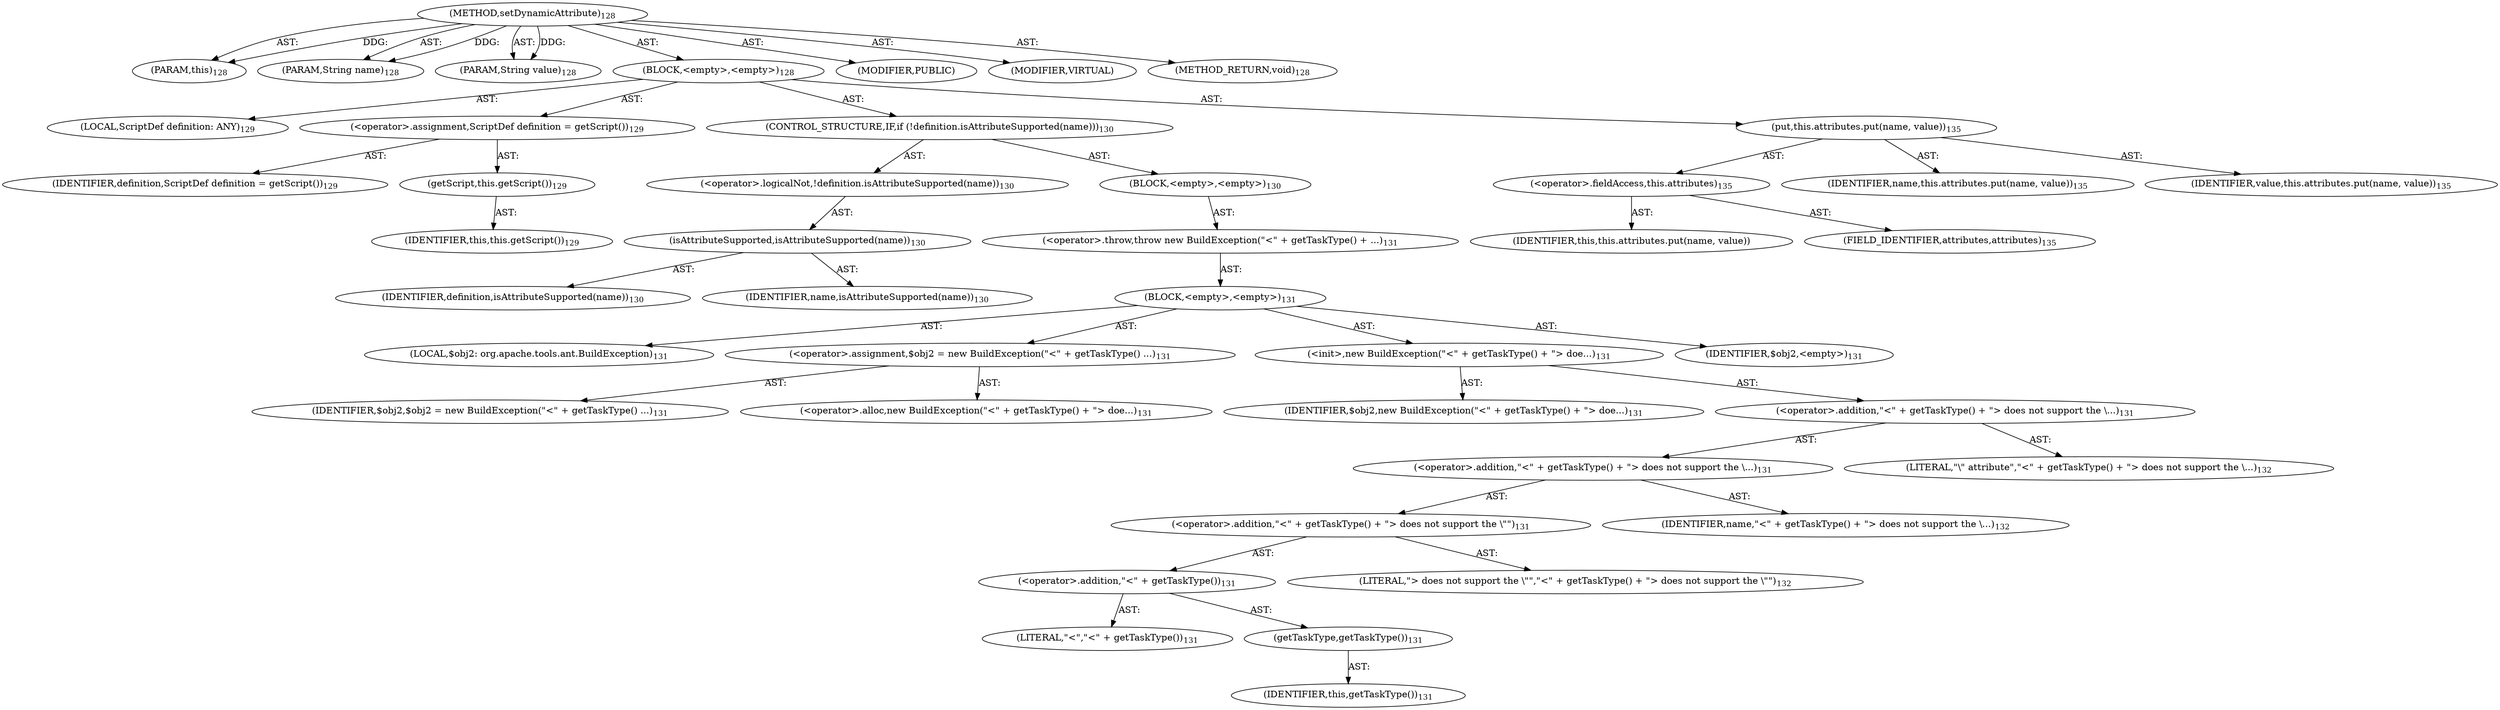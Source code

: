 digraph "setDynamicAttribute" {  
"111669149699" [label = <(METHOD,setDynamicAttribute)<SUB>128</SUB>> ]
"115964116995" [label = <(PARAM,this)<SUB>128</SUB>> ]
"115964116997" [label = <(PARAM,String name)<SUB>128</SUB>> ]
"115964116998" [label = <(PARAM,String value)<SUB>128</SUB>> ]
"25769803784" [label = <(BLOCK,&lt;empty&gt;,&lt;empty&gt;)<SUB>128</SUB>> ]
"94489280519" [label = <(LOCAL,ScriptDef definition: ANY)<SUB>129</SUB>> ]
"30064771113" [label = <(&lt;operator&gt;.assignment,ScriptDef definition = getScript())<SUB>129</SUB>> ]
"68719476775" [label = <(IDENTIFIER,definition,ScriptDef definition = getScript())<SUB>129</SUB>> ]
"30064771114" [label = <(getScript,this.getScript())<SUB>129</SUB>> ]
"68719476741" [label = <(IDENTIFIER,this,this.getScript())<SUB>129</SUB>> ]
"47244640259" [label = <(CONTROL_STRUCTURE,IF,if (!definition.isAttributeSupported(name)))<SUB>130</SUB>> ]
"30064771115" [label = <(&lt;operator&gt;.logicalNot,!definition.isAttributeSupported(name))<SUB>130</SUB>> ]
"30064771116" [label = <(isAttributeSupported,isAttributeSupported(name))<SUB>130</SUB>> ]
"68719476776" [label = <(IDENTIFIER,definition,isAttributeSupported(name))<SUB>130</SUB>> ]
"68719476777" [label = <(IDENTIFIER,name,isAttributeSupported(name))<SUB>130</SUB>> ]
"25769803785" [label = <(BLOCK,&lt;empty&gt;,&lt;empty&gt;)<SUB>130</SUB>> ]
"30064771117" [label = <(&lt;operator&gt;.throw,throw new BuildException(&quot;&lt;&quot; + getTaskType() + ...)<SUB>131</SUB>> ]
"25769803786" [label = <(BLOCK,&lt;empty&gt;,&lt;empty&gt;)<SUB>131</SUB>> ]
"94489280520" [label = <(LOCAL,$obj2: org.apache.tools.ant.BuildException)<SUB>131</SUB>> ]
"30064771118" [label = <(&lt;operator&gt;.assignment,$obj2 = new BuildException(&quot;&lt;&quot; + getTaskType() ...)<SUB>131</SUB>> ]
"68719476778" [label = <(IDENTIFIER,$obj2,$obj2 = new BuildException(&quot;&lt;&quot; + getTaskType() ...)<SUB>131</SUB>> ]
"30064771119" [label = <(&lt;operator&gt;.alloc,new BuildException(&quot;&lt;&quot; + getTaskType() + &quot;&gt; doe...)<SUB>131</SUB>> ]
"30064771120" [label = <(&lt;init&gt;,new BuildException(&quot;&lt;&quot; + getTaskType() + &quot;&gt; doe...)<SUB>131</SUB>> ]
"68719476779" [label = <(IDENTIFIER,$obj2,new BuildException(&quot;&lt;&quot; + getTaskType() + &quot;&gt; doe...)<SUB>131</SUB>> ]
"30064771121" [label = <(&lt;operator&gt;.addition,&quot;&lt;&quot; + getTaskType() + &quot;&gt; does not support the \...)<SUB>131</SUB>> ]
"30064771122" [label = <(&lt;operator&gt;.addition,&quot;&lt;&quot; + getTaskType() + &quot;&gt; does not support the \...)<SUB>131</SUB>> ]
"30064771123" [label = <(&lt;operator&gt;.addition,&quot;&lt;&quot; + getTaskType() + &quot;&gt; does not support the \&quot;&quot;)<SUB>131</SUB>> ]
"30064771124" [label = <(&lt;operator&gt;.addition,&quot;&lt;&quot; + getTaskType())<SUB>131</SUB>> ]
"90194313221" [label = <(LITERAL,&quot;&lt;&quot;,&quot;&lt;&quot; + getTaskType())<SUB>131</SUB>> ]
"30064771125" [label = <(getTaskType,getTaskType())<SUB>131</SUB>> ]
"68719476742" [label = <(IDENTIFIER,this,getTaskType())<SUB>131</SUB>> ]
"90194313222" [label = <(LITERAL,&quot;&gt; does not support the \&quot;&quot;,&quot;&lt;&quot; + getTaskType() + &quot;&gt; does not support the \&quot;&quot;)<SUB>132</SUB>> ]
"68719476780" [label = <(IDENTIFIER,name,&quot;&lt;&quot; + getTaskType() + &quot;&gt; does not support the \...)<SUB>132</SUB>> ]
"90194313223" [label = <(LITERAL,&quot;\&quot; attribute&quot;,&quot;&lt;&quot; + getTaskType() + &quot;&gt; does not support the \...)<SUB>132</SUB>> ]
"68719476781" [label = <(IDENTIFIER,$obj2,&lt;empty&gt;)<SUB>131</SUB>> ]
"30064771126" [label = <(put,this.attributes.put(name, value))<SUB>135</SUB>> ]
"30064771127" [label = <(&lt;operator&gt;.fieldAccess,this.attributes)<SUB>135</SUB>> ]
"68719476782" [label = <(IDENTIFIER,this,this.attributes.put(name, value))> ]
"55834574853" [label = <(FIELD_IDENTIFIER,attributes,attributes)<SUB>135</SUB>> ]
"68719476783" [label = <(IDENTIFIER,name,this.attributes.put(name, value))<SUB>135</SUB>> ]
"68719476784" [label = <(IDENTIFIER,value,this.attributes.put(name, value))<SUB>135</SUB>> ]
"133143986184" [label = <(MODIFIER,PUBLIC)> ]
"133143986185" [label = <(MODIFIER,VIRTUAL)> ]
"128849018883" [label = <(METHOD_RETURN,void)<SUB>128</SUB>> ]
  "111669149699" -> "115964116995"  [ label = "AST: "] 
  "111669149699" -> "115964116997"  [ label = "AST: "] 
  "111669149699" -> "115964116998"  [ label = "AST: "] 
  "111669149699" -> "25769803784"  [ label = "AST: "] 
  "111669149699" -> "133143986184"  [ label = "AST: "] 
  "111669149699" -> "133143986185"  [ label = "AST: "] 
  "111669149699" -> "128849018883"  [ label = "AST: "] 
  "25769803784" -> "94489280519"  [ label = "AST: "] 
  "25769803784" -> "30064771113"  [ label = "AST: "] 
  "25769803784" -> "47244640259"  [ label = "AST: "] 
  "25769803784" -> "30064771126"  [ label = "AST: "] 
  "30064771113" -> "68719476775"  [ label = "AST: "] 
  "30064771113" -> "30064771114"  [ label = "AST: "] 
  "30064771114" -> "68719476741"  [ label = "AST: "] 
  "47244640259" -> "30064771115"  [ label = "AST: "] 
  "47244640259" -> "25769803785"  [ label = "AST: "] 
  "30064771115" -> "30064771116"  [ label = "AST: "] 
  "30064771116" -> "68719476776"  [ label = "AST: "] 
  "30064771116" -> "68719476777"  [ label = "AST: "] 
  "25769803785" -> "30064771117"  [ label = "AST: "] 
  "30064771117" -> "25769803786"  [ label = "AST: "] 
  "25769803786" -> "94489280520"  [ label = "AST: "] 
  "25769803786" -> "30064771118"  [ label = "AST: "] 
  "25769803786" -> "30064771120"  [ label = "AST: "] 
  "25769803786" -> "68719476781"  [ label = "AST: "] 
  "30064771118" -> "68719476778"  [ label = "AST: "] 
  "30064771118" -> "30064771119"  [ label = "AST: "] 
  "30064771120" -> "68719476779"  [ label = "AST: "] 
  "30064771120" -> "30064771121"  [ label = "AST: "] 
  "30064771121" -> "30064771122"  [ label = "AST: "] 
  "30064771121" -> "90194313223"  [ label = "AST: "] 
  "30064771122" -> "30064771123"  [ label = "AST: "] 
  "30064771122" -> "68719476780"  [ label = "AST: "] 
  "30064771123" -> "30064771124"  [ label = "AST: "] 
  "30064771123" -> "90194313222"  [ label = "AST: "] 
  "30064771124" -> "90194313221"  [ label = "AST: "] 
  "30064771124" -> "30064771125"  [ label = "AST: "] 
  "30064771125" -> "68719476742"  [ label = "AST: "] 
  "30064771126" -> "30064771127"  [ label = "AST: "] 
  "30064771126" -> "68719476783"  [ label = "AST: "] 
  "30064771126" -> "68719476784"  [ label = "AST: "] 
  "30064771127" -> "68719476782"  [ label = "AST: "] 
  "30064771127" -> "55834574853"  [ label = "AST: "] 
  "111669149699" -> "115964116995"  [ label = "DDG: "] 
  "111669149699" -> "115964116997"  [ label = "DDG: "] 
  "111669149699" -> "115964116998"  [ label = "DDG: "] 
}
